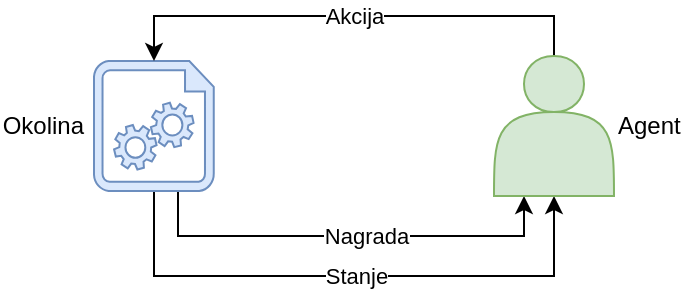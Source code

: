 <mxfile version="19.0.1" type="device"><diagram id="R6caQ-2Q5-_XKLxDIvd-" name="Page-1"><mxGraphModel dx="813" dy="431" grid="1" gridSize="10" guides="1" tooltips="1" connect="1" arrows="1" fold="1" page="1" pageScale="1" pageWidth="850" pageHeight="1100" math="0" shadow="0"><root><mxCell id="0"/><mxCell id="1" parent="0"/><mxCell id="77Zl9ybiauMjLONPhvXP-21" style="edgeStyle=orthogonalEdgeStyle;rounded=0;orthogonalLoop=1;jettySize=auto;html=1;entryX=0.5;entryY=1;entryDx=0;entryDy=0;exitX=0.5;exitY=1;exitDx=0;exitDy=0;exitPerimeter=0;" edge="1" parent="1" source="77Zl9ybiauMjLONPhvXP-18" target="77Zl9ybiauMjLONPhvXP-20"><mxGeometry relative="1" as="geometry"><Array as="points"><mxPoint x="190" y="410"/><mxPoint x="390" y="410"/></Array></mxGeometry></mxCell><mxCell id="77Zl9ybiauMjLONPhvXP-24" value="Stanje" style="edgeLabel;html=1;align=center;verticalAlign=middle;resizable=0;points=[];" vertex="1" connectable="0" parent="77Zl9ybiauMjLONPhvXP-21"><mxGeometry x="0.161" y="-1" relative="1" as="geometry"><mxPoint x="-21" y="-1" as="offset"/></mxGeometry></mxCell><mxCell id="77Zl9ybiauMjLONPhvXP-25" style="edgeStyle=orthogonalEdgeStyle;rounded=0;orthogonalLoop=1;jettySize=auto;html=1;exitX=0.717;exitY=0.953;exitDx=0;exitDy=0;exitPerimeter=0;entryX=0.25;entryY=1;entryDx=0;entryDy=0;" edge="1" parent="1" source="77Zl9ybiauMjLONPhvXP-18" target="77Zl9ybiauMjLONPhvXP-20"><mxGeometry relative="1" as="geometry"><Array as="points"><mxPoint x="202" y="364"/><mxPoint x="202" y="390"/><mxPoint x="375" y="390"/></Array></mxGeometry></mxCell><mxCell id="77Zl9ybiauMjLONPhvXP-26" value="Nagrada" style="edgeLabel;html=1;align=center;verticalAlign=middle;resizable=0;points=[];" vertex="1" connectable="0" parent="77Zl9ybiauMjLONPhvXP-25"><mxGeometry x="0.094" relative="1" as="geometry"><mxPoint as="offset"/></mxGeometry></mxCell><mxCell id="77Zl9ybiauMjLONPhvXP-18" value="Okolina" style="verticalLabelPosition=middle;html=1;verticalAlign=middle;align=right;strokeColor=#6c8ebf;fillColor=#dae8fc;shape=mxgraph.azure.startup_task;pointerEvents=1;labelBackgroundColor=none;labelPosition=left;spacingLeft=0;spacingRight=4;" vertex="1" parent="1"><mxGeometry x="160" y="302.5" width="60" height="65" as="geometry"/></mxCell><mxCell id="77Zl9ybiauMjLONPhvXP-22" style="edgeStyle=orthogonalEdgeStyle;rounded=0;orthogonalLoop=1;jettySize=auto;html=1;entryX=0.5;entryY=0;entryDx=0;entryDy=0;entryPerimeter=0;exitX=0.5;exitY=0;exitDx=0;exitDy=0;" edge="1" parent="1" source="77Zl9ybiauMjLONPhvXP-20" target="77Zl9ybiauMjLONPhvXP-18"><mxGeometry relative="1" as="geometry"><mxPoint x="310" y="280" as="sourcePoint"/><Array as="points"><mxPoint x="390" y="280"/><mxPoint x="190" y="280"/></Array></mxGeometry></mxCell><mxCell id="77Zl9ybiauMjLONPhvXP-23" value="Akcija" style="edgeLabel;html=1;align=center;verticalAlign=middle;resizable=0;points=[];horizontal=1;" vertex="1" connectable="0" parent="77Zl9ybiauMjLONPhvXP-22"><mxGeometry x="-0.173" y="-2" relative="1" as="geometry"><mxPoint x="-20" y="2" as="offset"/></mxGeometry></mxCell><mxCell id="77Zl9ybiauMjLONPhvXP-20" value="Agent" style="shape=actor;whiteSpace=wrap;html=1;labelBackgroundColor=none;labelPosition=right;verticalLabelPosition=middle;align=left;verticalAlign=middle;fillColor=#d5e8d4;strokeColor=#82b366;" vertex="1" parent="1"><mxGeometry x="360" y="300" width="60" height="70" as="geometry"/></mxCell></root></mxGraphModel></diagram></mxfile>
